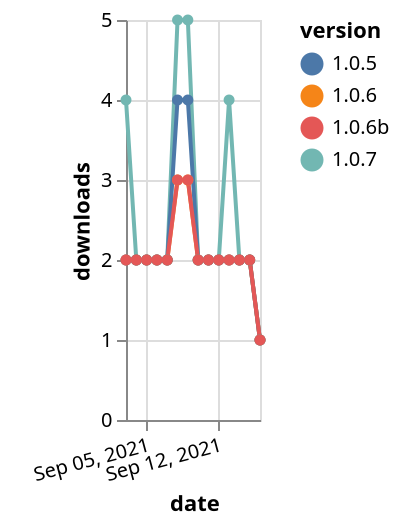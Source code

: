 {"$schema": "https://vega.github.io/schema/vega-lite/v5.json", "description": "A simple bar chart with embedded data.", "data": {"values": [{"date": "2021-09-03", "total": 2168, "delta": 4, "version": "1.0.7"}, {"date": "2021-09-04", "total": 2170, "delta": 2, "version": "1.0.7"}, {"date": "2021-09-05", "total": 2172, "delta": 2, "version": "1.0.7"}, {"date": "2021-09-06", "total": 2174, "delta": 2, "version": "1.0.7"}, {"date": "2021-09-07", "total": 2176, "delta": 2, "version": "1.0.7"}, {"date": "2021-09-08", "total": 2181, "delta": 5, "version": "1.0.7"}, {"date": "2021-09-09", "total": 2186, "delta": 5, "version": "1.0.7"}, {"date": "2021-09-10", "total": 2188, "delta": 2, "version": "1.0.7"}, {"date": "2021-09-11", "total": 2190, "delta": 2, "version": "1.0.7"}, {"date": "2021-09-12", "total": 2192, "delta": 2, "version": "1.0.7"}, {"date": "2021-09-13", "total": 2196, "delta": 4, "version": "1.0.7"}, {"date": "2021-09-14", "total": 2198, "delta": 2, "version": "1.0.7"}, {"date": "2021-09-15", "total": 2200, "delta": 2, "version": "1.0.7"}, {"date": "2021-09-16", "total": 2201, "delta": 1, "version": "1.0.7"}, {"date": "2021-09-03", "total": 2159, "delta": 2, "version": "1.0.6"}, {"date": "2021-09-04", "total": 2161, "delta": 2, "version": "1.0.6"}, {"date": "2021-09-05", "total": 2163, "delta": 2, "version": "1.0.6"}, {"date": "2021-09-06", "total": 2165, "delta": 2, "version": "1.0.6"}, {"date": "2021-09-07", "total": 2167, "delta": 2, "version": "1.0.6"}, {"date": "2021-09-08", "total": 2170, "delta": 3, "version": "1.0.6"}, {"date": "2021-09-09", "total": 2173, "delta": 3, "version": "1.0.6"}, {"date": "2021-09-10", "total": 2175, "delta": 2, "version": "1.0.6"}, {"date": "2021-09-11", "total": 2177, "delta": 2, "version": "1.0.6"}, {"date": "2021-09-12", "total": 2179, "delta": 2, "version": "1.0.6"}, {"date": "2021-09-13", "total": 2181, "delta": 2, "version": "1.0.6"}, {"date": "2021-09-14", "total": 2183, "delta": 2, "version": "1.0.6"}, {"date": "2021-09-15", "total": 2185, "delta": 2, "version": "1.0.6"}, {"date": "2021-09-16", "total": 2186, "delta": 1, "version": "1.0.6"}, {"date": "2021-09-03", "total": 2387, "delta": 2, "version": "1.0.5"}, {"date": "2021-09-04", "total": 2389, "delta": 2, "version": "1.0.5"}, {"date": "2021-09-05", "total": 2391, "delta": 2, "version": "1.0.5"}, {"date": "2021-09-06", "total": 2393, "delta": 2, "version": "1.0.5"}, {"date": "2021-09-07", "total": 2395, "delta": 2, "version": "1.0.5"}, {"date": "2021-09-08", "total": 2399, "delta": 4, "version": "1.0.5"}, {"date": "2021-09-09", "total": 2403, "delta": 4, "version": "1.0.5"}, {"date": "2021-09-10", "total": 2405, "delta": 2, "version": "1.0.5"}, {"date": "2021-09-11", "total": 2407, "delta": 2, "version": "1.0.5"}, {"date": "2021-09-12", "total": 2409, "delta": 2, "version": "1.0.5"}, {"date": "2021-09-13", "total": 2411, "delta": 2, "version": "1.0.5"}, {"date": "2021-09-14", "total": 2413, "delta": 2, "version": "1.0.5"}, {"date": "2021-09-15", "total": 2415, "delta": 2, "version": "1.0.5"}, {"date": "2021-09-16", "total": 2416, "delta": 1, "version": "1.0.5"}, {"date": "2021-09-03", "total": 2006, "delta": 2, "version": "1.0.6b"}, {"date": "2021-09-04", "total": 2008, "delta": 2, "version": "1.0.6b"}, {"date": "2021-09-05", "total": 2010, "delta": 2, "version": "1.0.6b"}, {"date": "2021-09-06", "total": 2012, "delta": 2, "version": "1.0.6b"}, {"date": "2021-09-07", "total": 2014, "delta": 2, "version": "1.0.6b"}, {"date": "2021-09-08", "total": 2017, "delta": 3, "version": "1.0.6b"}, {"date": "2021-09-09", "total": 2020, "delta": 3, "version": "1.0.6b"}, {"date": "2021-09-10", "total": 2022, "delta": 2, "version": "1.0.6b"}, {"date": "2021-09-11", "total": 2024, "delta": 2, "version": "1.0.6b"}, {"date": "2021-09-12", "total": 2026, "delta": 2, "version": "1.0.6b"}, {"date": "2021-09-13", "total": 2028, "delta": 2, "version": "1.0.6b"}, {"date": "2021-09-14", "total": 2030, "delta": 2, "version": "1.0.6b"}, {"date": "2021-09-15", "total": 2032, "delta": 2, "version": "1.0.6b"}, {"date": "2021-09-16", "total": 2033, "delta": 1, "version": "1.0.6b"}]}, "width": "container", "mark": {"type": "line", "point": {"filled": true}}, "encoding": {"x": {"field": "date", "type": "temporal", "timeUnit": "yearmonthdate", "title": "date", "axis": {"labelAngle": -15}}, "y": {"field": "delta", "type": "quantitative", "title": "downloads"}, "color": {"field": "version", "type": "nominal"}, "tooltip": {"field": "delta"}}}